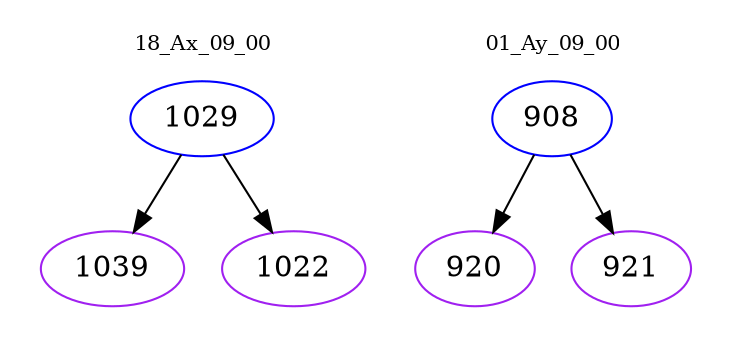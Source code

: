 digraph{
subgraph cluster_0 {
color = white
label = "18_Ax_09_00";
fontsize=10;
T0_1029 [label="1029", color="blue"]
T0_1029 -> T0_1039 [color="black"]
T0_1039 [label="1039", color="purple"]
T0_1029 -> T0_1022 [color="black"]
T0_1022 [label="1022", color="purple"]
}
subgraph cluster_1 {
color = white
label = "01_Ay_09_00";
fontsize=10;
T1_908 [label="908", color="blue"]
T1_908 -> T1_920 [color="black"]
T1_920 [label="920", color="purple"]
T1_908 -> T1_921 [color="black"]
T1_921 [label="921", color="purple"]
}
}
